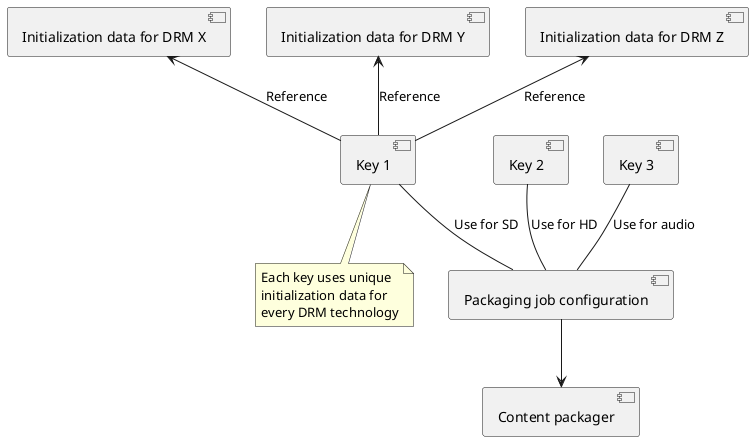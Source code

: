 @startuml

[Content packager] as Packager
[Initialization data for DRM X] as InitDataX
[Initialization data for DRM Y] as InitDataY
[Initialization data for DRM Z] as InitDataZ
[Key 1] as Key1
[Key 2] as Key2
[Key 3] as Key3
[Packaging job configuration] as Job

Job -up- Key1 : Use for SD
Job -up- Key3 : Use for audio
Job -up- Key2 : Use for HD

note bottom of Key1: Each key uses unique\ninitialization data for\nevery DRM technology

Key1 -up-> InitDataZ : Reference
Key1 -up-> InitDataY : Reference
Key1 -up-> InitDataX : Reference

Job --> Packager

@enduml